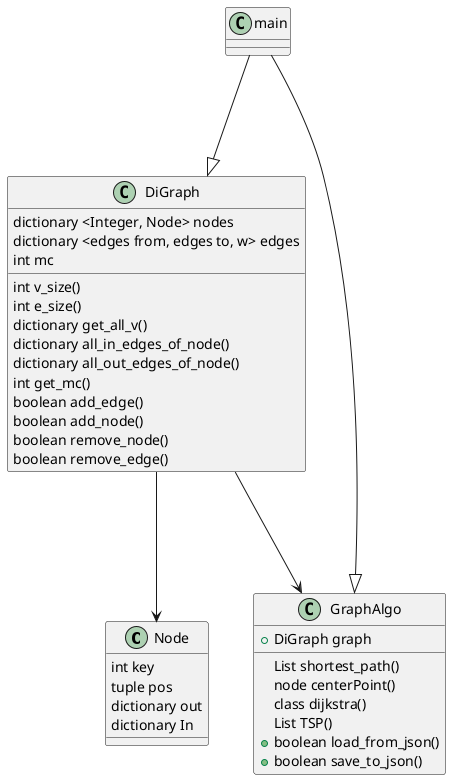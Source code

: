 @startuml
'https://plantuml.com/sequence-diagram

class Node{
int key
tuple pos
dictionary out
dictionary In
}

class DiGraph{
dictionary <Integer, Node> nodes
dictionary <edges from, edges to, w> edges
int mc

int v_size()
int e_size()
dictionary get_all_v()
dictionary all_in_edges_of_node()
dictionary all_out_edges_of_node()
int get_mc()
boolean add_edge()
boolean add_node()
boolean remove_node()
boolean remove_edge()
}

class GraphAlgo{
+DiGraph graph

List shortest_path()
node centerPoint()
class dijkstra()
List TSP()
+boolean load_from_json()
+boolean save_to_json()
}

DiGraph ---> Node
DiGraph ---> GraphAlgo
main ---|> DiGraph
main ---|> GraphAlgo


@enduml